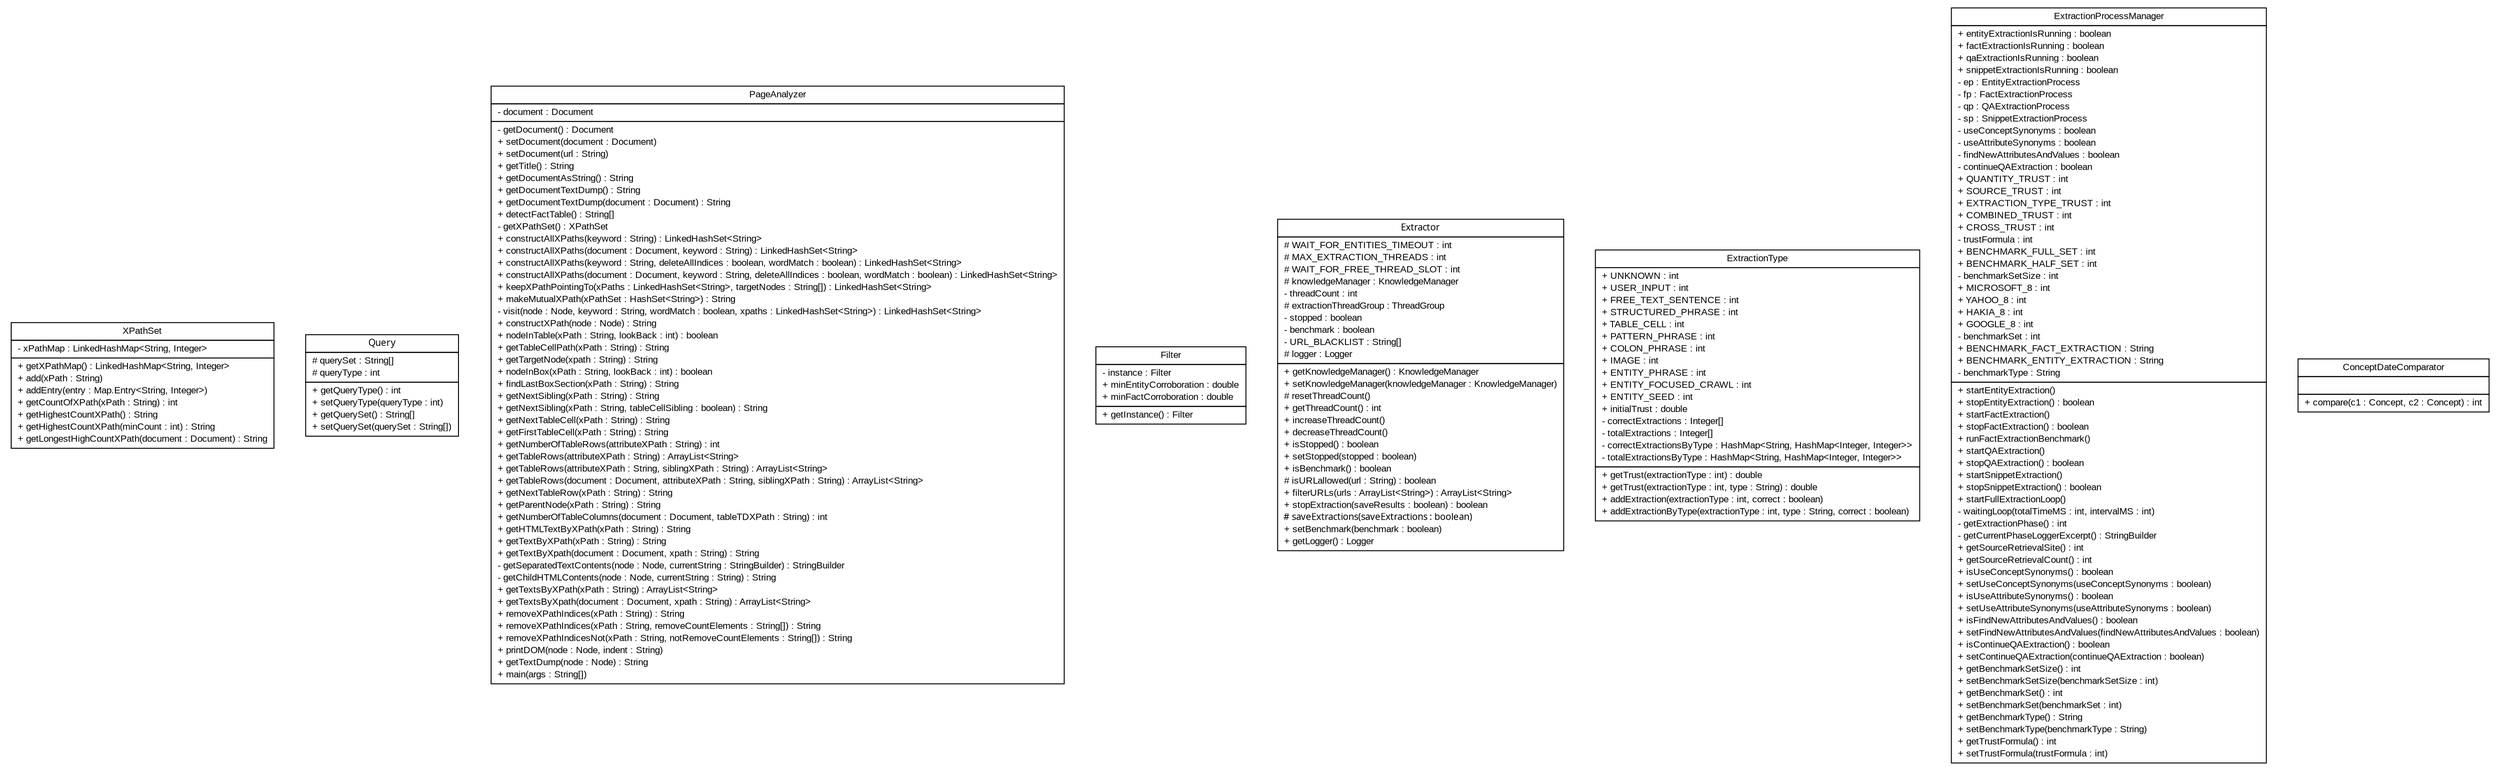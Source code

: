 #!/usr/local/bin/dot
#
# Class diagram 
# Generated by UMLGraph version 5.2 (http://www.umlgraph.org/)
#

digraph G {
	edge [fontname="arial",fontsize=10,labelfontname="arial",labelfontsize=10];
	node [fontname="arial",fontsize=10,shape=plaintext];
	nodesep=0.25;
	ranksep=0.5;
	// tud.iir.extraction.XPathSet
	c2079 [label=<<table title="tud.iir.extraction.XPathSet" border="0" cellborder="1" cellspacing="0" cellpadding="2" port="p" href="./XPathSet.html">
		<tr><td><table border="0" cellspacing="0" cellpadding="1">
<tr><td align="center" balign="center"> XPathSet </td></tr>
		</table></td></tr>
		<tr><td><table border="0" cellspacing="0" cellpadding="1">
<tr><td align="left" balign="left"> - xPathMap : LinkedHashMap&lt;String, Integer&gt; </td></tr>
		</table></td></tr>
		<tr><td><table border="0" cellspacing="0" cellpadding="1">
<tr><td align="left" balign="left"> + getXPathMap() : LinkedHashMap&lt;String, Integer&gt; </td></tr>
<tr><td align="left" balign="left"> + add(xPath : String) </td></tr>
<tr><td align="left" balign="left"> + addEntry(entry : Map.Entry&lt;String, Integer&gt;) </td></tr>
<tr><td align="left" balign="left"> + getCountOfXPath(xPath : String) : int </td></tr>
<tr><td align="left" balign="left"> + getHighestCountXPath() : String </td></tr>
<tr><td align="left" balign="left"> + getHighestCountXPath(minCount : int) : String </td></tr>
<tr><td align="left" balign="left"> + getLongestHighCountXPath(document : Document) : String </td></tr>
		</table></td></tr>
		</table>>, fontname="arial", fontcolor="black", fontsize=10.0];
	// tud.iir.extraction.Query
	c2080 [label=<<table title="tud.iir.extraction.Query" border="0" cellborder="1" cellspacing="0" cellpadding="2" port="p" href="./Query.html">
		<tr><td><table border="0" cellspacing="0" cellpadding="1">
<tr><td align="center" balign="center"><font face="ariali"> Query </font></td></tr>
		</table></td></tr>
		<tr><td><table border="0" cellspacing="0" cellpadding="1">
<tr><td align="left" balign="left"> # querySet : String[] </td></tr>
<tr><td align="left" balign="left"> # queryType : int </td></tr>
		</table></td></tr>
		<tr><td><table border="0" cellspacing="0" cellpadding="1">
<tr><td align="left" balign="left"> + getQueryType() : int </td></tr>
<tr><td align="left" balign="left"> + setQueryType(queryType : int) </td></tr>
<tr><td align="left" balign="left"> + getQuerySet() : String[] </td></tr>
<tr><td align="left" balign="left"> + setQuerySet(querySet : String[]) </td></tr>
		</table></td></tr>
		</table>>, fontname="arial", fontcolor="black", fontsize=10.0];
	// tud.iir.extraction.PageAnalyzer
	c2081 [label=<<table title="tud.iir.extraction.PageAnalyzer" border="0" cellborder="1" cellspacing="0" cellpadding="2" port="p" href="./PageAnalyzer.html">
		<tr><td><table border="0" cellspacing="0" cellpadding="1">
<tr><td align="center" balign="center"> PageAnalyzer </td></tr>
		</table></td></tr>
		<tr><td><table border="0" cellspacing="0" cellpadding="1">
<tr><td align="left" balign="left"> - document : Document </td></tr>
		</table></td></tr>
		<tr><td><table border="0" cellspacing="0" cellpadding="1">
<tr><td align="left" balign="left"> - getDocument() : Document </td></tr>
<tr><td align="left" balign="left"> + setDocument(document : Document) </td></tr>
<tr><td align="left" balign="left"> + setDocument(url : String) </td></tr>
<tr><td align="left" balign="left"> + getTitle() : String </td></tr>
<tr><td align="left" balign="left"> + getDocumentAsString() : String </td></tr>
<tr><td align="left" balign="left"> + getDocumentTextDump() : String </td></tr>
<tr><td align="left" balign="left"> + getDocumentTextDump(document : Document) : String </td></tr>
<tr><td align="left" balign="left"> + detectFactTable() : String[] </td></tr>
<tr><td align="left" balign="left"> - getXPathSet() : XPathSet </td></tr>
<tr><td align="left" balign="left"> + constructAllXPaths(keyword : String) : LinkedHashSet&lt;String&gt; </td></tr>
<tr><td align="left" balign="left"> + constructAllXPaths(document : Document, keyword : String) : LinkedHashSet&lt;String&gt; </td></tr>
<tr><td align="left" balign="left"> + constructAllXPaths(keyword : String, deleteAllIndices : boolean, wordMatch : boolean) : LinkedHashSet&lt;String&gt; </td></tr>
<tr><td align="left" balign="left"> + constructAllXPaths(document : Document, keyword : String, deleteAllIndices : boolean, wordMatch : boolean) : LinkedHashSet&lt;String&gt; </td></tr>
<tr><td align="left" balign="left"> + keepXPathPointingTo(xPaths : LinkedHashSet&lt;String&gt;, targetNodes : String[]) : LinkedHashSet&lt;String&gt; </td></tr>
<tr><td align="left" balign="left"> + makeMutualXPath(xPathSet : HashSet&lt;String&gt;) : String </td></tr>
<tr><td align="left" balign="left"> - visit(node : Node, keyword : String, wordMatch : boolean, xpaths : LinkedHashSet&lt;String&gt;) : LinkedHashSet&lt;String&gt; </td></tr>
<tr><td align="left" balign="left"> + constructXPath(node : Node) : String </td></tr>
<tr><td align="left" balign="left"> + nodeInTable(xPath : String, lookBack : int) : boolean </td></tr>
<tr><td align="left" balign="left"> + getTableCellPath(xPath : String) : String </td></tr>
<tr><td align="left" balign="left"> + getTargetNode(xpath : String) : String </td></tr>
<tr><td align="left" balign="left"> + nodeInBox(xPath : String, lookBack : int) : boolean </td></tr>
<tr><td align="left" balign="left"> + findLastBoxSection(xPath : String) : String </td></tr>
<tr><td align="left" balign="left"> + getNextSibling(xPath : String) : String </td></tr>
<tr><td align="left" balign="left"> + getNextSibling(xPath : String, tableCellSibling : boolean) : String </td></tr>
<tr><td align="left" balign="left"> + getNextTableCell(xPath : String) : String </td></tr>
<tr><td align="left" balign="left"> + getFirstTableCell(xPath : String) : String </td></tr>
<tr><td align="left" balign="left"> + getNumberOfTableRows(attributeXPath : String) : int </td></tr>
<tr><td align="left" balign="left"> + getTableRows(attributeXPath : String) : ArrayList&lt;String&gt; </td></tr>
<tr><td align="left" balign="left"> + getTableRows(attributeXPath : String, siblingXPath : String) : ArrayList&lt;String&gt; </td></tr>
<tr><td align="left" balign="left"> + getTableRows(document : Document, attributeXPath : String, siblingXPath : String) : ArrayList&lt;String&gt; </td></tr>
<tr><td align="left" balign="left"> + getNextTableRow(xPath : String) : String </td></tr>
<tr><td align="left" balign="left"> + getParentNode(xPath : String) : String </td></tr>
<tr><td align="left" balign="left"> + getNumberOfTableColumns(document : Document, tableTDXPath : String) : int </td></tr>
<tr><td align="left" balign="left"> + getHTMLTextByXPath(xPath : String) : String </td></tr>
<tr><td align="left" balign="left"> + getTextByXPath(xPath : String) : String </td></tr>
<tr><td align="left" balign="left"> + getTextByXpath(document : Document, xpath : String) : String </td></tr>
<tr><td align="left" balign="left"> - getSeparatedTextContents(node : Node, currentString : StringBuilder) : StringBuilder </td></tr>
<tr><td align="left" balign="left"> - getChildHTMLContents(node : Node, currentString : String) : String </td></tr>
<tr><td align="left" balign="left"> + getTextsByXPath(xPath : String) : ArrayList&lt;String&gt; </td></tr>
<tr><td align="left" balign="left"> + getTextsByXpath(document : Document, xpath : String) : ArrayList&lt;String&gt; </td></tr>
<tr><td align="left" balign="left"> + removeXPathIndices(xPath : String) : String </td></tr>
<tr><td align="left" balign="left"> + removeXPathIndices(xPath : String, removeCountElements : String[]) : String </td></tr>
<tr><td align="left" balign="left"> + removeXPathIndicesNot(xPath : String, notRemoveCountElements : String[]) : String </td></tr>
<tr><td align="left" balign="left"> + printDOM(node : Node, indent : String) </td></tr>
<tr><td align="left" balign="left"> + getTextDump(node : Node) : String </td></tr>
<tr><td align="left" balign="left"> + main(args : String[]) </td></tr>
		</table></td></tr>
		</table>>, fontname="arial", fontcolor="black", fontsize=10.0];
	// tud.iir.extraction.Filter
	c2082 [label=<<table title="tud.iir.extraction.Filter" border="0" cellborder="1" cellspacing="0" cellpadding="2" port="p" href="./Filter.html">
		<tr><td><table border="0" cellspacing="0" cellpadding="1">
<tr><td align="center" balign="center"> Filter </td></tr>
		</table></td></tr>
		<tr><td><table border="0" cellspacing="0" cellpadding="1">
<tr><td align="left" balign="left"> - instance : Filter </td></tr>
<tr><td align="left" balign="left"> + minEntityCorroboration : double </td></tr>
<tr><td align="left" balign="left"> + minFactCorroboration : double </td></tr>
		</table></td></tr>
		<tr><td><table border="0" cellspacing="0" cellpadding="1">
<tr><td align="left" balign="left"> + getInstance() : Filter </td></tr>
		</table></td></tr>
		</table>>, fontname="arial", fontcolor="black", fontsize=10.0];
	// tud.iir.extraction.Extractor
	c2083 [label=<<table title="tud.iir.extraction.Extractor" border="0" cellborder="1" cellspacing="0" cellpadding="2" port="p" href="./Extractor.html">
		<tr><td><table border="0" cellspacing="0" cellpadding="1">
<tr><td align="center" balign="center"><font face="ariali"> Extractor </font></td></tr>
		</table></td></tr>
		<tr><td><table border="0" cellspacing="0" cellpadding="1">
<tr><td align="left" balign="left"> # WAIT_FOR_ENTITIES_TIMEOUT : int </td></tr>
<tr><td align="left" balign="left"> # MAX_EXTRACTION_THREADS : int </td></tr>
<tr><td align="left" balign="left"> # WAIT_FOR_FREE_THREAD_SLOT : int </td></tr>
<tr><td align="left" balign="left"> # knowledgeManager : KnowledgeManager </td></tr>
<tr><td align="left" balign="left"> - threadCount : int </td></tr>
<tr><td align="left" balign="left"> # extractionThreadGroup : ThreadGroup </td></tr>
<tr><td align="left" balign="left"> - stopped : boolean </td></tr>
<tr><td align="left" balign="left"> - benchmark : boolean </td></tr>
<tr><td align="left" balign="left"> - URL_BLACKLIST : String[] </td></tr>
<tr><td align="left" balign="left"> # logger : Logger </td></tr>
		</table></td></tr>
		<tr><td><table border="0" cellspacing="0" cellpadding="1">
<tr><td align="left" balign="left"> + getKnowledgeManager() : KnowledgeManager </td></tr>
<tr><td align="left" balign="left"> + setKnowledgeManager(knowledgeManager : KnowledgeManager) </td></tr>
<tr><td align="left" balign="left"> # resetThreadCount() </td></tr>
<tr><td align="left" balign="left"> + getThreadCount() : int </td></tr>
<tr><td align="left" balign="left"> + increaseThreadCount() </td></tr>
<tr><td align="left" balign="left"> + decreaseThreadCount() </td></tr>
<tr><td align="left" balign="left"> + isStopped() : boolean </td></tr>
<tr><td align="left" balign="left"> + setStopped(stopped : boolean) </td></tr>
<tr><td align="left" balign="left"> + isBenchmark() : boolean </td></tr>
<tr><td align="left" balign="left"> # isURLallowed(url : String) : boolean </td></tr>
<tr><td align="left" balign="left"> + filterURLs(urls : ArrayList&lt;String&gt;) : ArrayList&lt;String&gt; </td></tr>
<tr><td align="left" balign="left"> + stopExtraction(saveResults : boolean) : boolean </td></tr>
<tr><td align="left" balign="left"><font face="ariali" point-size="10.0"> # saveExtractions(saveExtractions : boolean) </font></td></tr>
<tr><td align="left" balign="left"> + setBenchmark(benchmark : boolean) </td></tr>
<tr><td align="left" balign="left"> + getLogger() : Logger </td></tr>
		</table></td></tr>
		</table>>, fontname="arial", fontcolor="black", fontsize=10.0];
	// tud.iir.extraction.ExtractionType
	c2084 [label=<<table title="tud.iir.extraction.ExtractionType" border="0" cellborder="1" cellspacing="0" cellpadding="2" port="p" href="./ExtractionType.html">
		<tr><td><table border="0" cellspacing="0" cellpadding="1">
<tr><td align="center" balign="center"> ExtractionType </td></tr>
		</table></td></tr>
		<tr><td><table border="0" cellspacing="0" cellpadding="1">
<tr><td align="left" balign="left"> + UNKNOWN : int </td></tr>
<tr><td align="left" balign="left"> + USER_INPUT : int </td></tr>
<tr><td align="left" balign="left"> + FREE_TEXT_SENTENCE : int </td></tr>
<tr><td align="left" balign="left"> + STRUCTURED_PHRASE : int </td></tr>
<tr><td align="left" balign="left"> + TABLE_CELL : int </td></tr>
<tr><td align="left" balign="left"> + PATTERN_PHRASE : int </td></tr>
<tr><td align="left" balign="left"> + COLON_PHRASE : int </td></tr>
<tr><td align="left" balign="left"> + IMAGE : int </td></tr>
<tr><td align="left" balign="left"> + ENTITY_PHRASE : int </td></tr>
<tr><td align="left" balign="left"> + ENTITY_FOCUSED_CRAWL : int </td></tr>
<tr><td align="left" balign="left"> + ENTITY_SEED : int </td></tr>
<tr><td align="left" balign="left"> + initialTrust : double </td></tr>
<tr><td align="left" balign="left"> - correctExtractions : Integer[] </td></tr>
<tr><td align="left" balign="left"> - totalExtractions : Integer[] </td></tr>
<tr><td align="left" balign="left"> - correctExtractionsByType : HashMap&lt;String, HashMap&lt;Integer, Integer&gt;&gt; </td></tr>
<tr><td align="left" balign="left"> - totalExtractionsByType : HashMap&lt;String, HashMap&lt;Integer, Integer&gt;&gt; </td></tr>
		</table></td></tr>
		<tr><td><table border="0" cellspacing="0" cellpadding="1">
<tr><td align="left" balign="left"> + getTrust(extractionType : int) : double </td></tr>
<tr><td align="left" balign="left"> + getTrust(extractionType : int, type : String) : double </td></tr>
<tr><td align="left" balign="left"> + addExtraction(extractionType : int, correct : boolean) </td></tr>
<tr><td align="left" balign="left"> + addExtractionByType(extractionType : int, type : String, correct : boolean) </td></tr>
		</table></td></tr>
		</table>>, fontname="arial", fontcolor="black", fontsize=10.0];
	// tud.iir.extraction.ExtractionProcessManager
	c2085 [label=<<table title="tud.iir.extraction.ExtractionProcessManager" border="0" cellborder="1" cellspacing="0" cellpadding="2" port="p" href="./ExtractionProcessManager.html">
		<tr><td><table border="0" cellspacing="0" cellpadding="1">
<tr><td align="center" balign="center"> ExtractionProcessManager </td></tr>
		</table></td></tr>
		<tr><td><table border="0" cellspacing="0" cellpadding="1">
<tr><td align="left" balign="left"> + entityExtractionIsRunning : boolean </td></tr>
<tr><td align="left" balign="left"> + factExtractionIsRunning : boolean </td></tr>
<tr><td align="left" balign="left"> + qaExtractionIsRunning : boolean </td></tr>
<tr><td align="left" balign="left"> + snippetExtractionIsRunning : boolean </td></tr>
<tr><td align="left" balign="left"> - ep : EntityExtractionProcess </td></tr>
<tr><td align="left" balign="left"> - fp : FactExtractionProcess </td></tr>
<tr><td align="left" balign="left"> - qp : QAExtractionProcess </td></tr>
<tr><td align="left" balign="left"> - sp : SnippetExtractionProcess </td></tr>
<tr><td align="left" balign="left"> - useConceptSynonyms : boolean </td></tr>
<tr><td align="left" balign="left"> - useAttributeSynonyms : boolean </td></tr>
<tr><td align="left" balign="left"> - findNewAttributesAndValues : boolean </td></tr>
<tr><td align="left" balign="left"> - continueQAExtraction : boolean </td></tr>
<tr><td align="left" balign="left"> + QUANTITY_TRUST : int </td></tr>
<tr><td align="left" balign="left"> + SOURCE_TRUST : int </td></tr>
<tr><td align="left" balign="left"> + EXTRACTION_TYPE_TRUST : int </td></tr>
<tr><td align="left" balign="left"> + COMBINED_TRUST : int </td></tr>
<tr><td align="left" balign="left"> + CROSS_TRUST : int </td></tr>
<tr><td align="left" balign="left"> - trustFormula : int </td></tr>
<tr><td align="left" balign="left"> + BENCHMARK_FULL_SET : int </td></tr>
<tr><td align="left" balign="left"> + BENCHMARK_HALF_SET : int </td></tr>
<tr><td align="left" balign="left"> - benchmarkSetSize : int </td></tr>
<tr><td align="left" balign="left"> + MICROSOFT_8 : int </td></tr>
<tr><td align="left" balign="left"> + YAHOO_8 : int </td></tr>
<tr><td align="left" balign="left"> + HAKIA_8 : int </td></tr>
<tr><td align="left" balign="left"> + GOOGLE_8 : int </td></tr>
<tr><td align="left" balign="left"> - benchmarkSet : int </td></tr>
<tr><td align="left" balign="left"> + BENCHMARK_FACT_EXTRACTION : String </td></tr>
<tr><td align="left" balign="left"> + BENCHMARK_ENTITY_EXTRACTION : String </td></tr>
<tr><td align="left" balign="left"> - benchmarkType : String </td></tr>
		</table></td></tr>
		<tr><td><table border="0" cellspacing="0" cellpadding="1">
<tr><td align="left" balign="left"> + startEntityExtraction() </td></tr>
<tr><td align="left" balign="left"> + stopEntityExtraction() : boolean </td></tr>
<tr><td align="left" balign="left"> + startFactExtraction() </td></tr>
<tr><td align="left" balign="left"> + stopFactExtraction() : boolean </td></tr>
<tr><td align="left" balign="left"> + runFactExtractionBenchmark() </td></tr>
<tr><td align="left" balign="left"> + startQAExtraction() </td></tr>
<tr><td align="left" balign="left"> + stopQAExtraction() : boolean </td></tr>
<tr><td align="left" balign="left"> + startSnippetExtraction() </td></tr>
<tr><td align="left" balign="left"> + stopSnippetExtraction() : boolean </td></tr>
<tr><td align="left" balign="left"> + startFullExtractionLoop() </td></tr>
<tr><td align="left" balign="left"> - waitingLoop(totalTimeMS : int, intervalMS : int) </td></tr>
<tr><td align="left" balign="left"> - getExtractionPhase() : int </td></tr>
<tr><td align="left" balign="left"> - getCurrentPhaseLoggerExcerpt() : StringBuilder </td></tr>
<tr><td align="left" balign="left"> + getSourceRetrievalSite() : int </td></tr>
<tr><td align="left" balign="left"> + getSourceRetrievalCount() : int </td></tr>
<tr><td align="left" balign="left"> + isUseConceptSynonyms() : boolean </td></tr>
<tr><td align="left" balign="left"> + setUseConceptSynonyms(useConceptSynonyms : boolean) </td></tr>
<tr><td align="left" balign="left"> + isUseAttributeSynonyms() : boolean </td></tr>
<tr><td align="left" balign="left"> + setUseAttributeSynonyms(useAttributeSynonyms : boolean) </td></tr>
<tr><td align="left" balign="left"> + isFindNewAttributesAndValues() : boolean </td></tr>
<tr><td align="left" balign="left"> + setFindNewAttributesAndValues(findNewAttributesAndValues : boolean) </td></tr>
<tr><td align="left" balign="left"> + isContinueQAExtraction() : boolean </td></tr>
<tr><td align="left" balign="left"> + setContinueQAExtraction(continueQAExtraction : boolean) </td></tr>
<tr><td align="left" balign="left"> + getBenchmarkSetSize() : int </td></tr>
<tr><td align="left" balign="left"> + setBenchmarkSetSize(benchmarkSetSize : int) </td></tr>
<tr><td align="left" balign="left"> + getBenchmarkSet() : int </td></tr>
<tr><td align="left" balign="left"> + setBenchmarkSet(benchmarkSet : int) </td></tr>
<tr><td align="left" balign="left"> + getBenchmarkType() : String </td></tr>
<tr><td align="left" balign="left"> + setBenchmarkType(benchmarkType : String) </td></tr>
<tr><td align="left" balign="left"> + getTrustFormula() : int </td></tr>
<tr><td align="left" balign="left"> + setTrustFormula(trustFormula : int) </td></tr>
		</table></td></tr>
		</table>>, fontname="arial", fontcolor="black", fontsize=10.0];
	// tud.iir.extraction.ConceptDateComparator
	c2086 [label=<<table title="tud.iir.extraction.ConceptDateComparator" border="0" cellborder="1" cellspacing="0" cellpadding="2" port="p" href="./ConceptDateComparator.html">
		<tr><td><table border="0" cellspacing="0" cellpadding="1">
<tr><td align="center" balign="center"> ConceptDateComparator </td></tr>
		</table></td></tr>
		<tr><td><table border="0" cellspacing="0" cellpadding="1">
<tr><td align="left" balign="left">  </td></tr>
		</table></td></tr>
		<tr><td><table border="0" cellspacing="0" cellpadding="1">
<tr><td align="left" balign="left"> + compare(c1 : Concept, c2 : Concept) : int </td></tr>
		</table></td></tr>
		</table>>, fontname="arial", fontcolor="black", fontsize=10.0];
}

